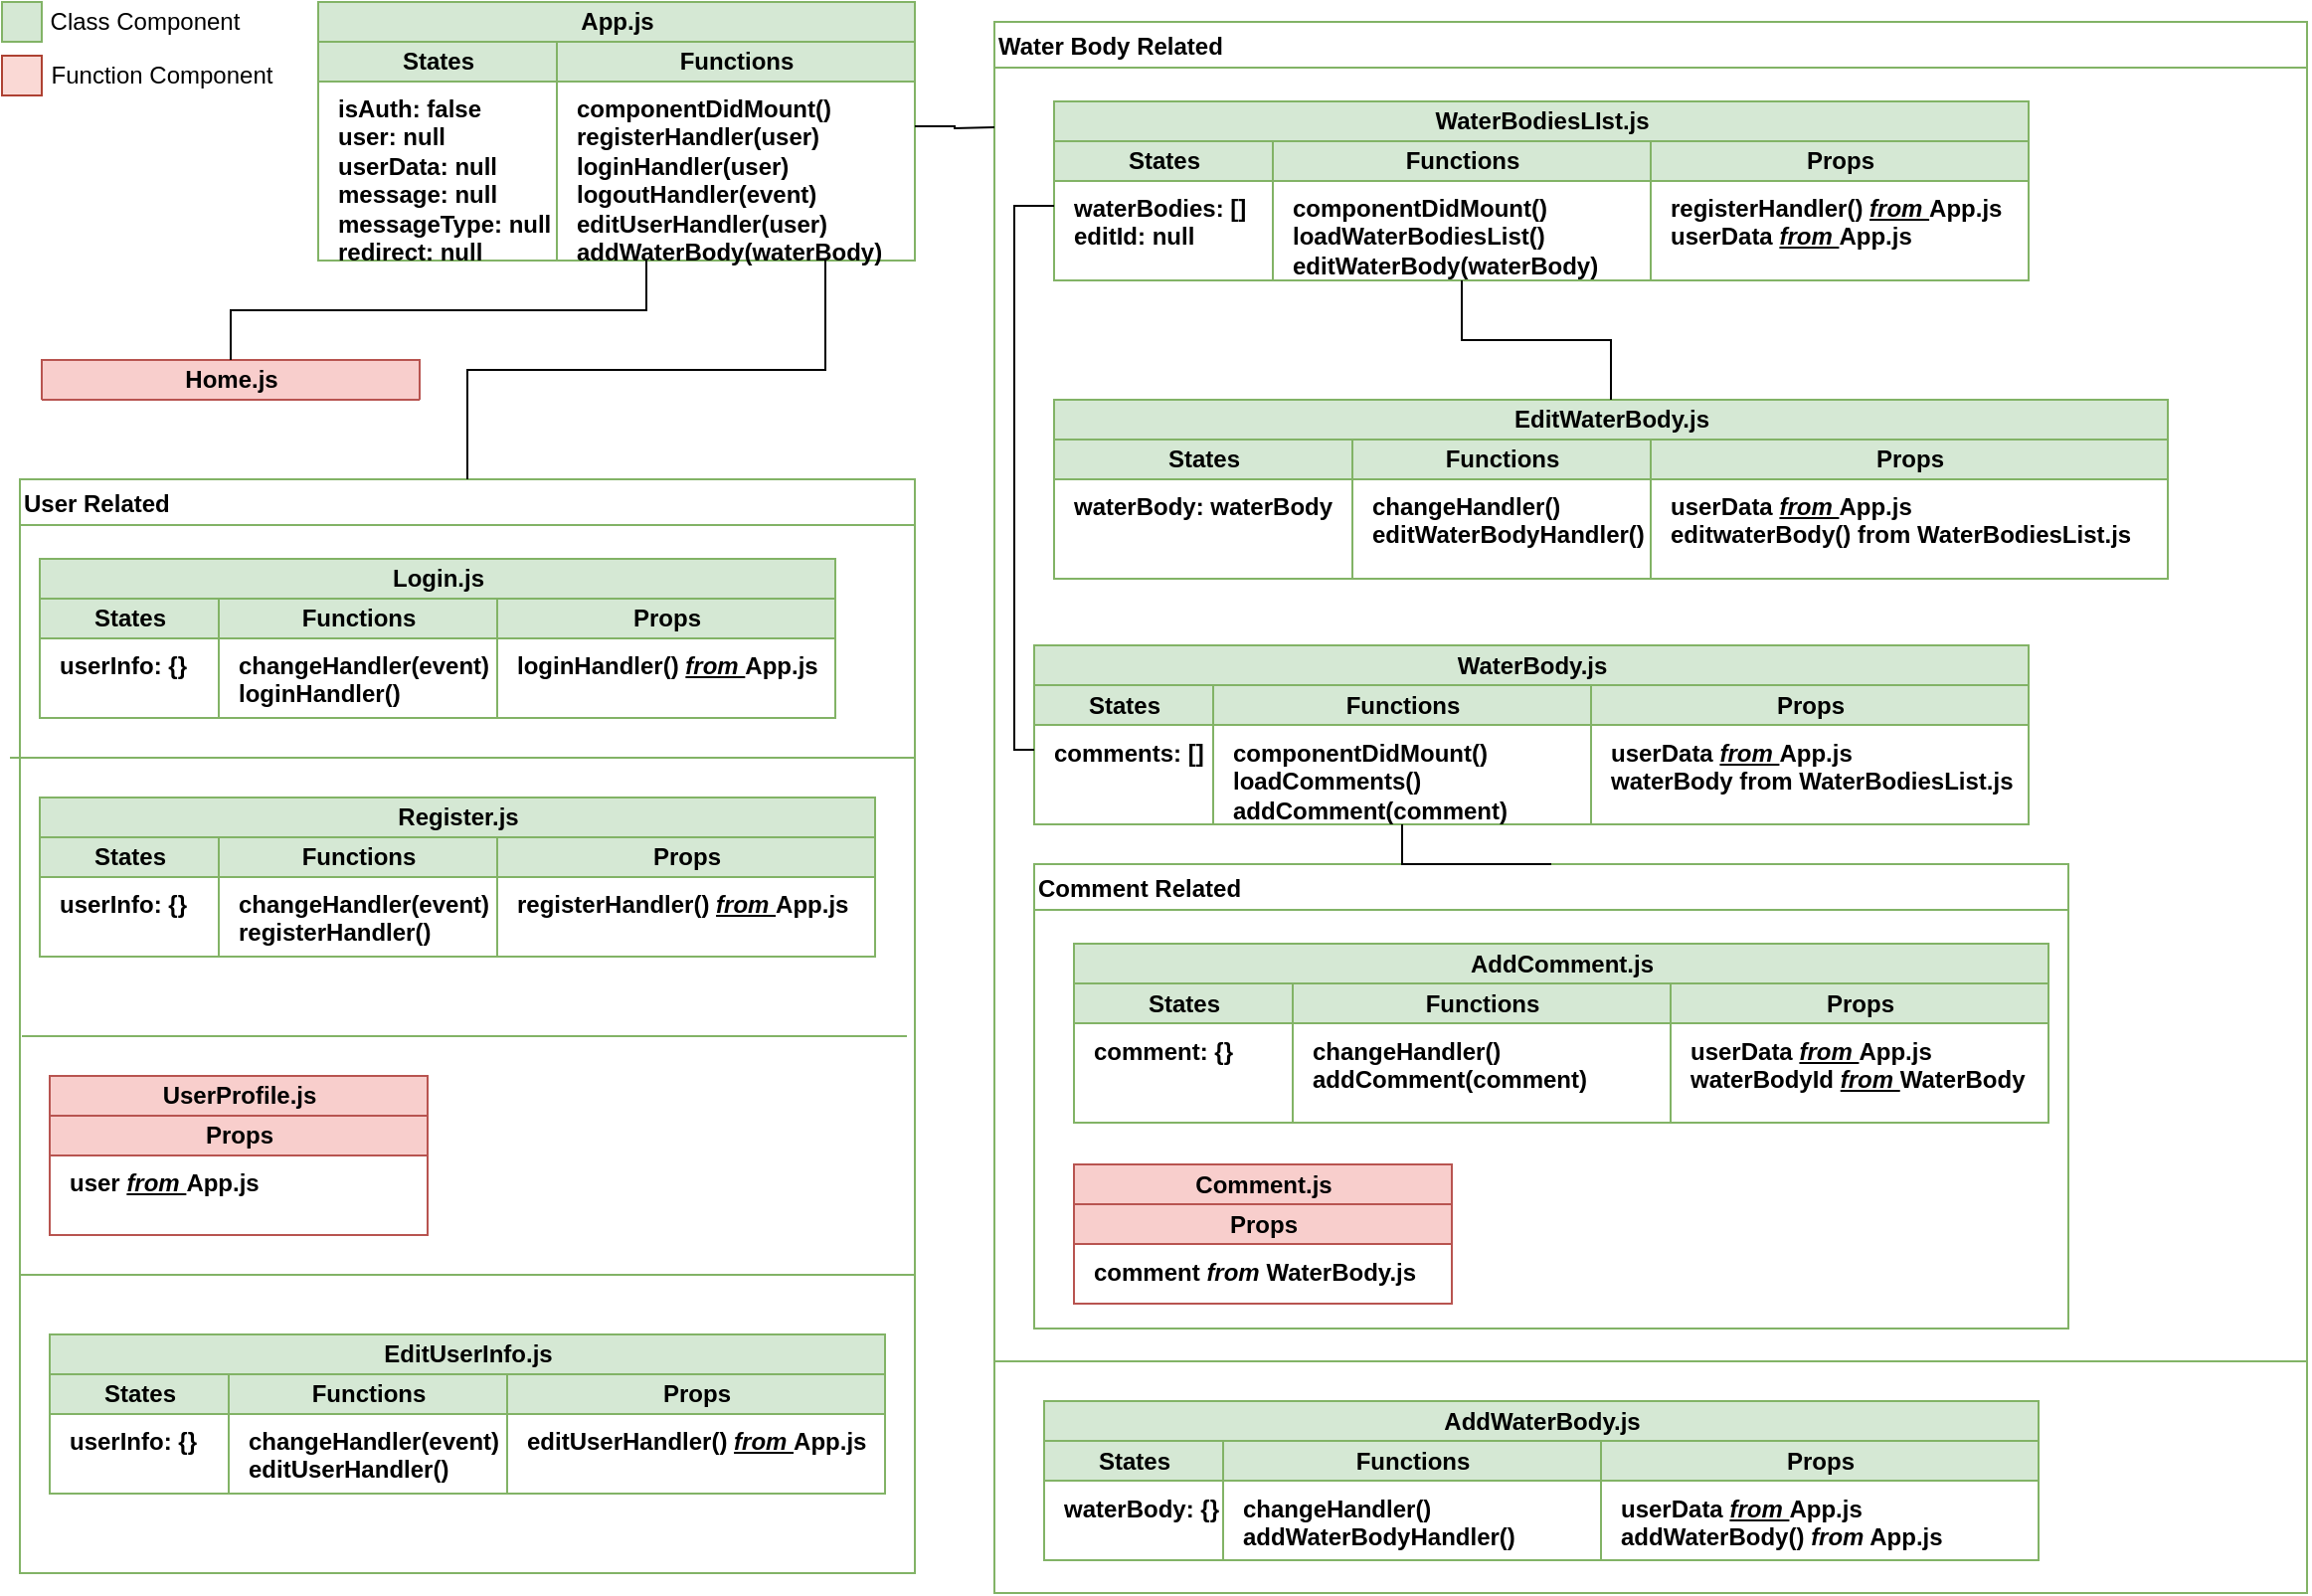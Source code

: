 <mxfile version="14.4.2" type="device"><diagram id="GFk8o4GZnX59jnaNK7Gw" name="Page-1"><mxGraphModel dx="868" dy="450" grid="1" gridSize="10" guides="1" tooltips="1" connect="1" arrows="1" fold="1" page="1" pageScale="1" pageWidth="1169" pageHeight="827" math="0" shadow="0"><root><mxCell id="0"/><mxCell id="1" parent="0"/><mxCell id="mGkl6ozKigkefl4JrnQQ-4" value="" style="rounded=0;whiteSpace=wrap;html=1;fillColor=#d5e8d4;strokeColor=#82b366;" vertex="1" parent="1"><mxGeometry x="1" y="20" width="20" height="20" as="geometry"/></mxCell><mxCell id="mGkl6ozKigkefl4JrnQQ-5" value="Class Component" style="text;html=1;strokeColor=none;fillColor=none;align=center;verticalAlign=middle;whiteSpace=wrap;rounded=0;" vertex="1" parent="1"><mxGeometry x="23" y="20" width="100" height="20" as="geometry"/></mxCell><mxCell id="mGkl6ozKigkefl4JrnQQ-6" value="" style="rounded=0;whiteSpace=wrap;html=1;fillColor=#fad9d5;strokeColor=#ae4132;" vertex="1" parent="1"><mxGeometry x="1" y="47" width="20" height="20" as="geometry"/></mxCell><mxCell id="mGkl6ozKigkefl4JrnQQ-7" value="Function Component" style="text;html=1;strokeColor=none;fillColor=none;align=center;verticalAlign=middle;whiteSpace=wrap;rounded=0;" vertex="1" parent="1"><mxGeometry x="23" y="47" width="117" height="20" as="geometry"/></mxCell><mxCell id="mGkl6ozKigkefl4JrnQQ-12" value="App.js" style="swimlane;html=1;childLayout=stackLayout;resizeParent=1;resizeParentMax=0;startSize=20;fillColor=#d5e8d4;strokeColor=#82b366;" vertex="1" parent="1"><mxGeometry x="160" y="20" width="300" height="130" as="geometry"/></mxCell><mxCell id="mGkl6ozKigkefl4JrnQQ-13" value="States" style="swimlane;html=1;startSize=20;fillColor=#d5e8d4;strokeColor=#82B366;" vertex="1" parent="mGkl6ozKigkefl4JrnQQ-12"><mxGeometry y="20" width="120" height="110" as="geometry"><mxRectangle y="20" width="30" height="210" as="alternateBounds"/></mxGeometry></mxCell><mxCell id="mGkl6ozKigkefl4JrnQQ-17" value="&lt;blockquote style=&quot;margin: 0 0 0 40px ; border: none ; padding: 0px&quot;&gt;&lt;/blockquote&gt;&lt;span&gt;&lt;div&gt;&lt;b&gt;&lt;span&gt;isAuth: false&lt;/span&gt;&lt;br&gt;&lt;span&gt;user: null&lt;br&gt;&lt;/span&gt;userData: null&lt;br&gt;&lt;span&gt;message: null&lt;/span&gt;&lt;br&gt;&lt;span&gt;messageType: null&lt;/span&gt;&lt;br&gt;&lt;span&gt;redirect: null&lt;/span&gt;&lt;/b&gt;&lt;br&gt;&lt;/div&gt;&lt;/span&gt;&lt;blockquote style=&quot;margin: 0 0 0 40px ; border: none ; padding: 0px&quot;&gt;&lt;/blockquote&gt;&lt;blockquote style=&quot;margin: 0 0 0 40px ; border: none ; padding: 0px&quot;&gt;&lt;/blockquote&gt;&lt;blockquote style=&quot;margin: 0 0 0 40px ; border: none ; padding: 0px&quot;&gt;&lt;/blockquote&gt;" style="whiteSpace=wrap;html=1;strokeColor=#82B366;align=left;spacingLeft=8;verticalAlign=top;horizontal=1;" vertex="1" parent="mGkl6ozKigkefl4JrnQQ-13"><mxGeometry y="20" width="120" height="90" as="geometry"/></mxCell><mxCell id="mGkl6ozKigkefl4JrnQQ-14" value="Functions" style="swimlane;html=1;startSize=20;fillColor=#d5e8d4;strokeColor=#82b366;" vertex="1" parent="mGkl6ozKigkefl4JrnQQ-12"><mxGeometry x="120" y="20" width="180" height="110" as="geometry"><mxRectangle x="30" y="20" width="30" height="210" as="alternateBounds"/></mxGeometry></mxCell><mxCell id="mGkl6ozKigkefl4JrnQQ-18" value="componentDidMount()&lt;br&gt;registerHandler(user)&lt;br&gt;loginHandler(user)&lt;br&gt;logoutHandler(event)&lt;br&gt;editUserHandler(user)&lt;br&gt;addWaterBody(waterBody)" style="whiteSpace=wrap;html=1;strokeColor=#82B366;align=left;verticalAlign=top;spacingLeft=8;fontStyle=1" vertex="1" parent="mGkl6ozKigkefl4JrnQQ-14"><mxGeometry y="20" width="180" height="90" as="geometry"/></mxCell><mxCell id="mGkl6ozKigkefl4JrnQQ-98" value="User Related" style="swimlane;strokeColor=#82B366;align=left;" vertex="1" parent="1"><mxGeometry x="10" y="260" width="450" height="550" as="geometry"/></mxCell><mxCell id="mGkl6ozKigkefl4JrnQQ-20" value="Login.js" style="swimlane;html=1;childLayout=stackLayout;resizeParent=1;resizeParentMax=0;startSize=20;fillColor=#d5e8d4;strokeColor=#82b366;" vertex="1" parent="mGkl6ozKigkefl4JrnQQ-98"><mxGeometry x="10" y="40" width="400" height="80" as="geometry"/></mxCell><mxCell id="mGkl6ozKigkefl4JrnQQ-21" value="States" style="swimlane;html=1;startSize=20;fillColor=#d5e8d4;strokeColor=#82B366;" vertex="1" parent="mGkl6ozKigkefl4JrnQQ-20"><mxGeometry y="20" width="90" height="60" as="geometry"><mxRectangle y="20" width="30" height="210" as="alternateBounds"/></mxGeometry></mxCell><mxCell id="mGkl6ozKigkefl4JrnQQ-22" value="&lt;blockquote style=&quot;margin: 0 0 0 40px ; border: none ; padding: 0px&quot;&gt;&lt;/blockquote&gt;&lt;span&gt;&lt;div&gt;&lt;b&gt;&lt;span&gt;userInfo: {}&lt;/span&gt;&lt;br&gt;&lt;/b&gt;&lt;br&gt;&lt;/div&gt;&lt;/span&gt;&lt;blockquote style=&quot;margin: 0 0 0 40px ; border: none ; padding: 0px&quot;&gt;&lt;/blockquote&gt;&lt;blockquote style=&quot;margin: 0 0 0 40px ; border: none ; padding: 0px&quot;&gt;&lt;/blockquote&gt;&lt;blockquote style=&quot;margin: 0 0 0 40px ; border: none ; padding: 0px&quot;&gt;&lt;/blockquote&gt;" style="whiteSpace=wrap;html=1;strokeColor=#82B366;align=left;spacingLeft=8;verticalAlign=top;horizontal=1;" vertex="1" parent="mGkl6ozKigkefl4JrnQQ-21"><mxGeometry y="20" width="90" height="40" as="geometry"/></mxCell><mxCell id="mGkl6ozKigkefl4JrnQQ-23" value="Functions" style="swimlane;html=1;startSize=20;fillColor=#d5e8d4;strokeColor=#82b366;" vertex="1" parent="mGkl6ozKigkefl4JrnQQ-20"><mxGeometry x="90" y="20" width="140" height="60" as="geometry"><mxRectangle x="30" y="20" width="30" height="210" as="alternateBounds"/></mxGeometry></mxCell><mxCell id="mGkl6ozKigkefl4JrnQQ-24" value="changeHandler(event)&lt;br&gt;loginHandler()" style="whiteSpace=wrap;html=1;strokeColor=#82B366;align=left;verticalAlign=top;spacingLeft=8;fontStyle=1" vertex="1" parent="mGkl6ozKigkefl4JrnQQ-23"><mxGeometry y="20" width="140" height="40" as="geometry"/></mxCell><mxCell id="mGkl6ozKigkefl4JrnQQ-25" value="Props" style="swimlane;html=1;startSize=20;fillColor=#d5e8d4;strokeColor=#82b366;" vertex="1" parent="mGkl6ozKigkefl4JrnQQ-20"><mxGeometry x="230" y="20" width="170" height="60" as="geometry"><mxRectangle x="60" y="20" width="30" height="210" as="alternateBounds"/></mxGeometry></mxCell><mxCell id="mGkl6ozKigkefl4JrnQQ-26" value="loginHandler() &lt;i&gt;&lt;u&gt;from &lt;/u&gt;&lt;/i&gt;App.js" style="whiteSpace=wrap;html=1;strokeColor=#82B366;spacingLeft=8;verticalAlign=top;align=left;fontStyle=1" vertex="1" parent="mGkl6ozKigkefl4JrnQQ-25"><mxGeometry y="20" width="170" height="40" as="geometry"/></mxCell><mxCell id="mGkl6ozKigkefl4JrnQQ-31" value="Register.js" style="swimlane;html=1;childLayout=stackLayout;resizeParent=1;resizeParentMax=0;startSize=20;fillColor=#d5e8d4;strokeColor=#82b366;" vertex="1" parent="mGkl6ozKigkefl4JrnQQ-98"><mxGeometry x="10" y="160" width="420" height="80" as="geometry"/></mxCell><mxCell id="mGkl6ozKigkefl4JrnQQ-32" value="States" style="swimlane;html=1;startSize=20;fillColor=#d5e8d4;strokeColor=#82B366;" vertex="1" parent="mGkl6ozKigkefl4JrnQQ-31"><mxGeometry y="20" width="90" height="60" as="geometry"><mxRectangle y="20" width="30" height="210" as="alternateBounds"/></mxGeometry></mxCell><mxCell id="mGkl6ozKigkefl4JrnQQ-33" value="&lt;blockquote style=&quot;margin: 0 0 0 40px ; border: none ; padding: 0px&quot;&gt;&lt;/blockquote&gt;&lt;span&gt;&lt;div&gt;&lt;b&gt;&lt;span&gt;userInfo: {}&lt;/span&gt;&lt;br&gt;&lt;/b&gt;&lt;br&gt;&lt;/div&gt;&lt;/span&gt;&lt;blockquote style=&quot;margin: 0 0 0 40px ; border: none ; padding: 0px&quot;&gt;&lt;/blockquote&gt;&lt;blockquote style=&quot;margin: 0 0 0 40px ; border: none ; padding: 0px&quot;&gt;&lt;/blockquote&gt;&lt;blockquote style=&quot;margin: 0 0 0 40px ; border: none ; padding: 0px&quot;&gt;&lt;/blockquote&gt;" style="whiteSpace=wrap;html=1;strokeColor=#82B366;align=left;spacingLeft=8;verticalAlign=top;horizontal=1;" vertex="1" parent="mGkl6ozKigkefl4JrnQQ-32"><mxGeometry y="20" width="90" height="40" as="geometry"/></mxCell><mxCell id="mGkl6ozKigkefl4JrnQQ-34" value="Functions" style="swimlane;html=1;startSize=20;fillColor=#d5e8d4;strokeColor=#82b366;" vertex="1" parent="mGkl6ozKigkefl4JrnQQ-31"><mxGeometry x="90" y="20" width="140" height="60" as="geometry"><mxRectangle x="30" y="20" width="30" height="210" as="alternateBounds"/></mxGeometry></mxCell><mxCell id="mGkl6ozKigkefl4JrnQQ-35" value="changeHandler(event)&lt;br&gt;registerHandler()" style="whiteSpace=wrap;html=1;strokeColor=#82B366;align=left;verticalAlign=top;spacingLeft=8;fontStyle=1" vertex="1" parent="mGkl6ozKigkefl4JrnQQ-34"><mxGeometry y="20" width="140" height="40" as="geometry"/></mxCell><mxCell id="mGkl6ozKigkefl4JrnQQ-36" value="Props" style="swimlane;html=1;startSize=20;fillColor=#d5e8d4;strokeColor=#82b366;" vertex="1" parent="mGkl6ozKigkefl4JrnQQ-31"><mxGeometry x="230" y="20" width="190" height="60" as="geometry"><mxRectangle x="60" y="20" width="30" height="210" as="alternateBounds"/></mxGeometry></mxCell><mxCell id="mGkl6ozKigkefl4JrnQQ-37" value="registerHandler() &lt;i&gt;&lt;u&gt;from &lt;/u&gt;&lt;/i&gt;App.js" style="whiteSpace=wrap;html=1;strokeColor=#82B366;spacingLeft=8;verticalAlign=top;align=left;fontStyle=1" vertex="1" parent="mGkl6ozKigkefl4JrnQQ-36"><mxGeometry y="20" width="190" height="40" as="geometry"/></mxCell><mxCell id="mGkl6ozKigkefl4JrnQQ-123" value="" style="endArrow=none;html=1;exitX=0;exitY=0.5;exitDx=0;exitDy=0;fillColor=#d5e8d4;strokeColor=#82b366;" edge="1" parent="mGkl6ozKigkefl4JrnQQ-98"><mxGeometry width="50" height="50" relative="1" as="geometry"><mxPoint x="1" y="280" as="sourcePoint"/><mxPoint x="446" y="280" as="targetPoint"/></mxGeometry></mxCell><mxCell id="mGkl6ozKigkefl4JrnQQ-124" value="UserProfile.js" style="swimlane;html=1;childLayout=stackLayout;resizeParent=1;resizeParentMax=0;startSize=20;fillColor=#f8cecc;strokeColor=#b85450;" vertex="1" parent="mGkl6ozKigkefl4JrnQQ-98"><mxGeometry x="15" y="300" width="190" height="80" as="geometry"/></mxCell><mxCell id="mGkl6ozKigkefl4JrnQQ-129" value="Props" style="swimlane;html=1;startSize=20;fillColor=#f8cecc;strokeColor=#b85450;" vertex="1" parent="mGkl6ozKigkefl4JrnQQ-124"><mxGeometry y="20" width="190" height="60" as="geometry"><mxRectangle x="60" y="20" width="30" height="210" as="alternateBounds"/></mxGeometry></mxCell><mxCell id="mGkl6ozKigkefl4JrnQQ-130" value="user&amp;nbsp;&lt;i&gt;&lt;u&gt;from &lt;/u&gt;&lt;/i&gt;App.js" style="whiteSpace=wrap;html=1;spacingLeft=8;verticalAlign=top;align=left;fontStyle=1;strokeColor=#B85450;" vertex="1" parent="mGkl6ozKigkefl4JrnQQ-129"><mxGeometry y="20" width="190" height="40" as="geometry"/></mxCell><mxCell id="mGkl6ozKigkefl4JrnQQ-113" value="" style="endArrow=none;html=1;exitX=0;exitY=0.5;exitDx=0;exitDy=0;fillColor=#d5e8d4;strokeColor=#82b366;" edge="1" parent="mGkl6ozKigkefl4JrnQQ-98"><mxGeometry width="50" height="50" relative="1" as="geometry"><mxPoint x="-5" y="140" as="sourcePoint"/><mxPoint x="450" y="140" as="targetPoint"/></mxGeometry></mxCell><mxCell id="mGkl6ozKigkefl4JrnQQ-140" value="EditUserInfo.js" style="swimlane;html=1;childLayout=stackLayout;resizeParent=1;resizeParentMax=0;startSize=20;fillColor=#d5e8d4;strokeColor=#82b366;" vertex="1" parent="mGkl6ozKigkefl4JrnQQ-98"><mxGeometry x="15" y="430" width="420" height="80" as="geometry"/></mxCell><mxCell id="mGkl6ozKigkefl4JrnQQ-141" value="States" style="swimlane;html=1;startSize=20;fillColor=#d5e8d4;strokeColor=#82B366;" vertex="1" parent="mGkl6ozKigkefl4JrnQQ-140"><mxGeometry y="20" width="90" height="60" as="geometry"><mxRectangle y="20" width="30" height="210" as="alternateBounds"/></mxGeometry></mxCell><mxCell id="mGkl6ozKigkefl4JrnQQ-142" value="&lt;blockquote style=&quot;margin: 0 0 0 40px ; border: none ; padding: 0px&quot;&gt;&lt;/blockquote&gt;&lt;span&gt;&lt;div&gt;&lt;b&gt;&lt;span&gt;userInfo: {}&lt;/span&gt;&lt;br&gt;&lt;/b&gt;&lt;br&gt;&lt;/div&gt;&lt;/span&gt;&lt;blockquote style=&quot;margin: 0 0 0 40px ; border: none ; padding: 0px&quot;&gt;&lt;/blockquote&gt;&lt;blockquote style=&quot;margin: 0 0 0 40px ; border: none ; padding: 0px&quot;&gt;&lt;/blockquote&gt;&lt;blockquote style=&quot;margin: 0 0 0 40px ; border: none ; padding: 0px&quot;&gt;&lt;/blockquote&gt;" style="whiteSpace=wrap;html=1;strokeColor=#82B366;align=left;spacingLeft=8;verticalAlign=top;horizontal=1;" vertex="1" parent="mGkl6ozKigkefl4JrnQQ-141"><mxGeometry y="20" width="90" height="40" as="geometry"/></mxCell><mxCell id="mGkl6ozKigkefl4JrnQQ-143" value="Functions" style="swimlane;html=1;startSize=20;fillColor=#d5e8d4;strokeColor=#82b366;" vertex="1" parent="mGkl6ozKigkefl4JrnQQ-140"><mxGeometry x="90" y="20" width="140" height="60" as="geometry"><mxRectangle x="30" y="20" width="30" height="210" as="alternateBounds"/></mxGeometry></mxCell><mxCell id="mGkl6ozKigkefl4JrnQQ-144" value="changeHandler(event)&lt;br&gt;editUserHandler()" style="whiteSpace=wrap;html=1;strokeColor=#82B366;align=left;verticalAlign=top;spacingLeft=8;fontStyle=1" vertex="1" parent="mGkl6ozKigkefl4JrnQQ-143"><mxGeometry y="20" width="140" height="40" as="geometry"/></mxCell><mxCell id="mGkl6ozKigkefl4JrnQQ-145" value="Props" style="swimlane;html=1;startSize=20;fillColor=#d5e8d4;strokeColor=#82b366;" vertex="1" parent="mGkl6ozKigkefl4JrnQQ-140"><mxGeometry x="230" y="20" width="190" height="60" as="geometry"><mxRectangle x="60" y="20" width="30" height="210" as="alternateBounds"/></mxGeometry></mxCell><mxCell id="mGkl6ozKigkefl4JrnQQ-146" value="editUserHandler() &lt;i&gt;&lt;u&gt;from &lt;/u&gt;&lt;/i&gt;App.js" style="whiteSpace=wrap;html=1;strokeColor=#82B366;spacingLeft=8;verticalAlign=top;align=left;fontStyle=1" vertex="1" parent="mGkl6ozKigkefl4JrnQQ-145"><mxGeometry y="20" width="190" height="40" as="geometry"/></mxCell><mxCell id="mGkl6ozKigkefl4JrnQQ-147" value="" style="endArrow=none;html=1;exitX=0;exitY=0.5;exitDx=0;exitDy=0;fillColor=#d5e8d4;strokeColor=#82b366;" edge="1" parent="mGkl6ozKigkefl4JrnQQ-98"><mxGeometry width="50" height="50" relative="1" as="geometry"><mxPoint y="400" as="sourcePoint"/><mxPoint x="450" y="400" as="targetPoint"/></mxGeometry></mxCell><mxCell id="mGkl6ozKigkefl4JrnQQ-100" value="Water Body Related" style="swimlane;strokeColor=#82B366;align=left;" vertex="1" parent="1"><mxGeometry x="500" y="30" width="660" height="790" as="geometry"/></mxCell><mxCell id="mGkl6ozKigkefl4JrnQQ-47" value="WaterBodiesLIst.js" style="swimlane;html=1;childLayout=stackLayout;resizeParent=1;resizeParentMax=0;startSize=20;fillColor=#d5e8d4;strokeColor=#82b366;" vertex="1" parent="mGkl6ozKigkefl4JrnQQ-100"><mxGeometry x="30" y="40" width="490" height="90" as="geometry"/></mxCell><mxCell id="mGkl6ozKigkefl4JrnQQ-48" value="States" style="swimlane;html=1;startSize=20;fillColor=#d5e8d4;strokeColor=#82B366;" vertex="1" parent="mGkl6ozKigkefl4JrnQQ-47"><mxGeometry y="20" width="110" height="70" as="geometry"><mxRectangle y="20" width="30" height="210" as="alternateBounds"/></mxGeometry></mxCell><mxCell id="mGkl6ozKigkefl4JrnQQ-49" value="&lt;blockquote style=&quot;margin: 0 0 0 40px ; border: none ; padding: 0px&quot;&gt;&lt;/blockquote&gt;&lt;span&gt;&lt;div&gt;&lt;b&gt;&lt;span&gt;waterBodies: []&lt;/span&gt;&lt;br&gt;editId: null&lt;/b&gt;&lt;/div&gt;&lt;/span&gt;&lt;blockquote style=&quot;margin: 0 0 0 40px ; border: none ; padding: 0px&quot;&gt;&lt;/blockquote&gt;&lt;blockquote style=&quot;margin: 0 0 0 40px ; border: none ; padding: 0px&quot;&gt;&lt;/blockquote&gt;&lt;blockquote style=&quot;margin: 0 0 0 40px ; border: none ; padding: 0px&quot;&gt;&lt;/blockquote&gt;" style="whiteSpace=wrap;html=1;strokeColor=#82B366;align=left;spacingLeft=8;verticalAlign=top;horizontal=1;" vertex="1" parent="mGkl6ozKigkefl4JrnQQ-48"><mxGeometry y="20" width="110" height="50" as="geometry"/></mxCell><mxCell id="mGkl6ozKigkefl4JrnQQ-50" value="Functions" style="swimlane;html=1;startSize=20;fillColor=#d5e8d4;strokeColor=#82b366;" vertex="1" parent="mGkl6ozKigkefl4JrnQQ-47"><mxGeometry x="110" y="20" width="190" height="70" as="geometry"><mxRectangle x="30" y="20" width="30" height="210" as="alternateBounds"/></mxGeometry></mxCell><mxCell id="mGkl6ozKigkefl4JrnQQ-51" value="componentDidMount()&lt;br&gt;loadWaterBodiesList()&lt;br&gt;editWaterBody(waterBody)" style="whiteSpace=wrap;html=1;strokeColor=#82B366;align=left;verticalAlign=top;spacingLeft=8;fontStyle=1" vertex="1" parent="mGkl6ozKigkefl4JrnQQ-50"><mxGeometry y="20" width="190" height="50" as="geometry"/></mxCell><mxCell id="mGkl6ozKigkefl4JrnQQ-52" value="Props" style="swimlane;html=1;startSize=20;fillColor=#d5e8d4;strokeColor=#82b366;" vertex="1" parent="mGkl6ozKigkefl4JrnQQ-47"><mxGeometry x="300" y="20" width="190" height="70" as="geometry"><mxRectangle x="60" y="20" width="30" height="210" as="alternateBounds"/></mxGeometry></mxCell><mxCell id="mGkl6ozKigkefl4JrnQQ-53" value="registerHandler() &lt;i&gt;&lt;u&gt;from &lt;/u&gt;&lt;/i&gt;App.js&lt;br&gt;userData &lt;i&gt;&lt;u&gt;from &lt;/u&gt;&lt;/i&gt;App.js&lt;br&gt;" style="whiteSpace=wrap;html=1;strokeColor=#82B366;spacingLeft=8;verticalAlign=top;align=left;fontStyle=1" vertex="1" parent="mGkl6ozKigkefl4JrnQQ-52"><mxGeometry y="20" width="190" height="50" as="geometry"/></mxCell><mxCell id="mGkl6ozKigkefl4JrnQQ-68" value="WaterBody.js" style="swimlane;html=1;childLayout=stackLayout;resizeParent=1;resizeParentMax=0;startSize=20;fillColor=#d5e8d4;strokeColor=#82b366;" vertex="1" parent="mGkl6ozKigkefl4JrnQQ-100"><mxGeometry x="20" y="313.5" width="500" height="90" as="geometry"/></mxCell><mxCell id="mGkl6ozKigkefl4JrnQQ-69" value="States" style="swimlane;html=1;startSize=20;fillColor=#d5e8d4;strokeColor=#82B366;" vertex="1" parent="mGkl6ozKigkefl4JrnQQ-68"><mxGeometry y="20" width="90" height="70" as="geometry"><mxRectangle y="20" width="30" height="210" as="alternateBounds"/></mxGeometry></mxCell><mxCell id="mGkl6ozKigkefl4JrnQQ-70" value="&lt;blockquote style=&quot;margin: 0 0 0 40px ; border: none ; padding: 0px&quot;&gt;&lt;/blockquote&gt;&lt;span&gt;&lt;b&gt;&lt;span&gt;comments: []&lt;/span&gt;&lt;br&gt;&lt;/b&gt;&lt;/span&gt;&lt;blockquote style=&quot;margin: 0 0 0 40px ; border: none ; padding: 0px&quot;&gt;&lt;/blockquote&gt;&lt;blockquote style=&quot;margin: 0 0 0 40px ; border: none ; padding: 0px&quot;&gt;&lt;/blockquote&gt;&lt;blockquote style=&quot;margin: 0 0 0 40px ; border: none ; padding: 0px&quot;&gt;&lt;/blockquote&gt;" style="whiteSpace=wrap;html=1;strokeColor=#82B366;align=left;spacingLeft=8;verticalAlign=top;horizontal=1;" vertex="1" parent="mGkl6ozKigkefl4JrnQQ-69"><mxGeometry y="20" width="90" height="50" as="geometry"/></mxCell><mxCell id="mGkl6ozKigkefl4JrnQQ-71" value="Functions" style="swimlane;html=1;startSize=20;fillColor=#d5e8d4;strokeColor=#82b366;" vertex="1" parent="mGkl6ozKigkefl4JrnQQ-68"><mxGeometry x="90" y="20" width="190" height="70" as="geometry"><mxRectangle x="30" y="20" width="30" height="210" as="alternateBounds"/></mxGeometry></mxCell><mxCell id="mGkl6ozKigkefl4JrnQQ-72" value="componentDidMount()&lt;br&gt;loadComments()&lt;br&gt;addComment(comment)" style="whiteSpace=wrap;html=1;strokeColor=#82B366;align=left;verticalAlign=top;spacingLeft=8;fontStyle=1" vertex="1" parent="mGkl6ozKigkefl4JrnQQ-71"><mxGeometry y="20" width="190" height="50" as="geometry"/></mxCell><mxCell id="mGkl6ozKigkefl4JrnQQ-73" value="Props" style="swimlane;html=1;startSize=20;fillColor=#d5e8d4;strokeColor=#82b366;" vertex="1" parent="mGkl6ozKigkefl4JrnQQ-68"><mxGeometry x="280" y="20" width="220" height="70" as="geometry"><mxRectangle x="60" y="20" width="30" height="210" as="alternateBounds"/></mxGeometry></mxCell><mxCell id="mGkl6ozKigkefl4JrnQQ-74" value="userData &lt;i&gt;&lt;u&gt;from &lt;/u&gt;&lt;/i&gt;App.js&lt;br&gt;waterBody from WaterBodiesList.js" style="whiteSpace=wrap;html=1;strokeColor=#82B366;spacingLeft=8;verticalAlign=top;align=left;fontStyle=1" vertex="1" parent="mGkl6ozKigkefl4JrnQQ-73"><mxGeometry y="20" width="220" height="50" as="geometry"/></mxCell><mxCell id="mGkl6ozKigkefl4JrnQQ-108" value="Comment Related" style="swimlane;strokeColor=#82B366;align=left;" vertex="1" parent="mGkl6ozKigkefl4JrnQQ-100"><mxGeometry x="20" y="423.5" width="520" height="233.5" as="geometry"/></mxCell><mxCell id="mGkl6ozKigkefl4JrnQQ-77" value="AddComment.js" style="swimlane;html=1;childLayout=stackLayout;resizeParent=1;resizeParentMax=0;startSize=20;fillColor=#d5e8d4;strokeColor=#82b366;" vertex="1" parent="mGkl6ozKigkefl4JrnQQ-108"><mxGeometry x="20" y="40" width="490" height="90" as="geometry"/></mxCell><mxCell id="mGkl6ozKigkefl4JrnQQ-78" value="States" style="swimlane;html=1;startSize=20;fillColor=#d5e8d4;strokeColor=#82B366;" vertex="1" parent="mGkl6ozKigkefl4JrnQQ-77"><mxGeometry y="20" width="110" height="70" as="geometry"><mxRectangle y="20" width="30" height="210" as="alternateBounds"/></mxGeometry></mxCell><mxCell id="mGkl6ozKigkefl4JrnQQ-79" value="&lt;blockquote style=&quot;margin: 0 0 0 40px ; border: none ; padding: 0px&quot;&gt;&lt;/blockquote&gt;&lt;span&gt;&lt;b&gt;&lt;span&gt;comment: {}&lt;/span&gt;&lt;br&gt;&lt;/b&gt;&lt;/span&gt;&lt;blockquote style=&quot;margin: 0 0 0 40px ; border: none ; padding: 0px&quot;&gt;&lt;/blockquote&gt;&lt;blockquote style=&quot;margin: 0 0 0 40px ; border: none ; padding: 0px&quot;&gt;&lt;/blockquote&gt;&lt;blockquote style=&quot;margin: 0 0 0 40px ; border: none ; padding: 0px&quot;&gt;&lt;/blockquote&gt;" style="whiteSpace=wrap;html=1;strokeColor=#82B366;align=left;spacingLeft=8;verticalAlign=top;horizontal=1;" vertex="1" parent="mGkl6ozKigkefl4JrnQQ-78"><mxGeometry y="20" width="110" height="50" as="geometry"/></mxCell><mxCell id="mGkl6ozKigkefl4JrnQQ-80" value="Functions" style="swimlane;html=1;startSize=20;fillColor=#d5e8d4;strokeColor=#82b366;" vertex="1" parent="mGkl6ozKigkefl4JrnQQ-77"><mxGeometry x="110" y="20" width="190" height="70" as="geometry"><mxRectangle x="30" y="20" width="30" height="210" as="alternateBounds"/></mxGeometry></mxCell><mxCell id="mGkl6ozKigkefl4JrnQQ-81" value="changeHandler()&lt;br&gt;addComment(comment)" style="whiteSpace=wrap;html=1;strokeColor=#82B366;align=left;verticalAlign=top;spacingLeft=8;fontStyle=1" vertex="1" parent="mGkl6ozKigkefl4JrnQQ-80"><mxGeometry y="20" width="190" height="50" as="geometry"/></mxCell><mxCell id="mGkl6ozKigkefl4JrnQQ-82" value="Props" style="swimlane;html=1;startSize=20;fillColor=#d5e8d4;strokeColor=#82b366;" vertex="1" parent="mGkl6ozKigkefl4JrnQQ-77"><mxGeometry x="300" y="20" width="190" height="70" as="geometry"><mxRectangle x="60" y="20" width="30" height="210" as="alternateBounds"/></mxGeometry></mxCell><mxCell id="mGkl6ozKigkefl4JrnQQ-83" value="userData &lt;i&gt;&lt;u&gt;from &lt;/u&gt;&lt;/i&gt;App.js&lt;br&gt;waterBodyId &lt;i&gt;&lt;u&gt;from &lt;/u&gt;&lt;/i&gt;WaterBody&lt;br&gt;" style="whiteSpace=wrap;html=1;strokeColor=#82B366;spacingLeft=8;verticalAlign=top;align=left;fontStyle=1" vertex="1" parent="mGkl6ozKigkefl4JrnQQ-82"><mxGeometry y="20" width="190" height="50" as="geometry"/></mxCell><mxCell id="mGkl6ozKigkefl4JrnQQ-148" value="Comment.js" style="swimlane;html=1;childLayout=stackLayout;resizeParent=1;resizeParentMax=0;startSize=20;fillColor=#f8cecc;strokeColor=#b85450;" vertex="1" parent="mGkl6ozKigkefl4JrnQQ-108"><mxGeometry x="20" y="151" width="190" height="70" as="geometry"/></mxCell><mxCell id="mGkl6ozKigkefl4JrnQQ-153" value="Props" style="swimlane;html=1;startSize=20;fillColor=#f8cecc;strokeColor=#b85450;" vertex="1" parent="mGkl6ozKigkefl4JrnQQ-148"><mxGeometry y="20" width="190" height="50" as="geometry"><mxRectangle x="60" y="20" width="30" height="210" as="alternateBounds"/></mxGeometry></mxCell><mxCell id="mGkl6ozKigkefl4JrnQQ-154" value="comment&amp;nbsp;&lt;i&gt;from&lt;/i&gt; WaterBody.js&lt;br&gt;" style="whiteSpace=wrap;html=1;spacingLeft=8;verticalAlign=top;align=left;fontStyle=1;strokeColor=#B85450;" vertex="1" parent="mGkl6ozKigkefl4JrnQQ-153"><mxGeometry y="20" width="190" height="30" as="geometry"/></mxCell><mxCell id="mGkl6ozKigkefl4JrnQQ-114" value="" style="endArrow=none;html=1;fillColor=#d5e8d4;strokeColor=#82b366;" edge="1" parent="mGkl6ozKigkefl4JrnQQ-100"><mxGeometry width="50" height="50" relative="1" as="geometry"><mxPoint y="673.5" as="sourcePoint"/><mxPoint x="660" y="673.5" as="targetPoint"/></mxGeometry></mxCell><mxCell id="mGkl6ozKigkefl4JrnQQ-90" value="AddWaterBody.js" style="swimlane;html=1;childLayout=stackLayout;resizeParent=1;resizeParentMax=0;startSize=20;fillColor=#d5e8d4;strokeColor=#82b366;" vertex="1" parent="mGkl6ozKigkefl4JrnQQ-100"><mxGeometry x="25" y="693.5" width="500" height="80" as="geometry"/></mxCell><mxCell id="mGkl6ozKigkefl4JrnQQ-91" value="States" style="swimlane;html=1;startSize=20;fillColor=#d5e8d4;strokeColor=#82B366;" vertex="1" parent="mGkl6ozKigkefl4JrnQQ-90"><mxGeometry y="20" width="90" height="60" as="geometry"><mxRectangle y="20" width="30" height="210" as="alternateBounds"/></mxGeometry></mxCell><mxCell id="mGkl6ozKigkefl4JrnQQ-92" value="&lt;blockquote style=&quot;margin: 0 0 0 40px ; border: none ; padding: 0px&quot;&gt;&lt;/blockquote&gt;&lt;span&gt;&lt;b&gt;&lt;span&gt;waterBody: {}&lt;/span&gt;&lt;br&gt;&lt;/b&gt;&lt;/span&gt;&lt;blockquote style=&quot;margin: 0 0 0 40px ; border: none ; padding: 0px&quot;&gt;&lt;/blockquote&gt;&lt;blockquote style=&quot;margin: 0 0 0 40px ; border: none ; padding: 0px&quot;&gt;&lt;/blockquote&gt;&lt;blockquote style=&quot;margin: 0 0 0 40px ; border: none ; padding: 0px&quot;&gt;&lt;/blockquote&gt;" style="whiteSpace=wrap;html=1;strokeColor=#82B366;align=left;spacingLeft=8;verticalAlign=top;horizontal=1;" vertex="1" parent="mGkl6ozKigkefl4JrnQQ-91"><mxGeometry y="20" width="90" height="40" as="geometry"/></mxCell><mxCell id="mGkl6ozKigkefl4JrnQQ-93" value="Functions" style="swimlane;html=1;startSize=20;fillColor=#d5e8d4;strokeColor=#82b366;" vertex="1" parent="mGkl6ozKigkefl4JrnQQ-90"><mxGeometry x="90" y="20" width="190" height="60" as="geometry"><mxRectangle x="30" y="20" width="30" height="210" as="alternateBounds"/></mxGeometry></mxCell><mxCell id="mGkl6ozKigkefl4JrnQQ-94" value="changeHandler()&lt;br&gt;addWaterBodyHandler()" style="whiteSpace=wrap;html=1;strokeColor=#82B366;align=left;verticalAlign=top;spacingLeft=8;fontStyle=1" vertex="1" parent="mGkl6ozKigkefl4JrnQQ-93"><mxGeometry y="20" width="190" height="40" as="geometry"/></mxCell><mxCell id="mGkl6ozKigkefl4JrnQQ-95" value="Props" style="swimlane;html=1;startSize=20;fillColor=#d5e8d4;strokeColor=#82b366;" vertex="1" parent="mGkl6ozKigkefl4JrnQQ-90"><mxGeometry x="280" y="20" width="220" height="60" as="geometry"><mxRectangle x="60" y="20" width="30" height="210" as="alternateBounds"/></mxGeometry></mxCell><mxCell id="mGkl6ozKigkefl4JrnQQ-96" value="userData &lt;i&gt;&lt;u&gt;from &lt;/u&gt;&lt;/i&gt;App.js&lt;br&gt;addWaterBody()&amp;nbsp;&lt;i&gt;from&lt;/i&gt; App.js" style="whiteSpace=wrap;html=1;strokeColor=#82B366;spacingLeft=8;verticalAlign=top;align=left;fontStyle=1" vertex="1" parent="mGkl6ozKigkefl4JrnQQ-95"><mxGeometry y="20" width="220" height="40" as="geometry"/></mxCell><mxCell id="mGkl6ozKigkefl4JrnQQ-155" style="edgeStyle=orthogonalEdgeStyle;rounded=0;orthogonalLoop=1;jettySize=auto;html=1;entryX=0.5;entryY=0;entryDx=0;entryDy=0;endArrow=none;endFill=0;" edge="1" parent="mGkl6ozKigkefl4JrnQQ-100" source="mGkl6ozKigkefl4JrnQQ-71" target="mGkl6ozKigkefl4JrnQQ-108"><mxGeometry relative="1" as="geometry"/></mxCell><mxCell id="mGkl6ozKigkefl4JrnQQ-156" style="edgeStyle=orthogonalEdgeStyle;rounded=0;orthogonalLoop=1;jettySize=auto;html=1;exitX=0;exitY=0.25;exitDx=0;exitDy=0;entryX=0;entryY=0.25;entryDx=0;entryDy=0;endArrow=none;endFill=0;" edge="1" parent="mGkl6ozKigkefl4JrnQQ-100" source="mGkl6ozKigkefl4JrnQQ-49" target="mGkl6ozKigkefl4JrnQQ-70"><mxGeometry relative="1" as="geometry"><Array as="points"><mxPoint x="10" y="93"/><mxPoint x="10" y="366"/></Array></mxGeometry></mxCell><mxCell id="mGkl6ozKigkefl4JrnQQ-116" value="EditWaterBody.js" style="swimlane;html=1;childLayout=stackLayout;resizeParent=1;resizeParentMax=0;startSize=20;fillColor=#d5e8d4;strokeColor=#82b366;" vertex="1" parent="mGkl6ozKigkefl4JrnQQ-100"><mxGeometry x="30" y="190" width="560" height="90" as="geometry"/></mxCell><mxCell id="mGkl6ozKigkefl4JrnQQ-117" value="States" style="swimlane;html=1;startSize=20;fillColor=#d5e8d4;strokeColor=#82B366;" vertex="1" parent="mGkl6ozKigkefl4JrnQQ-116"><mxGeometry y="20" width="150" height="70" as="geometry"><mxRectangle y="20" width="30" height="210" as="alternateBounds"/></mxGeometry></mxCell><mxCell id="mGkl6ozKigkefl4JrnQQ-118" value="&lt;blockquote style=&quot;margin: 0 0 0 40px ; border: none ; padding: 0px&quot;&gt;&lt;/blockquote&gt;&lt;span&gt;&lt;b&gt;&lt;span&gt;waterBody: waterBody&amp;nbsp;&lt;/span&gt;&lt;br&gt;&lt;/b&gt;&lt;/span&gt;&lt;blockquote style=&quot;margin: 0 0 0 40px ; border: none ; padding: 0px&quot;&gt;&lt;/blockquote&gt;&lt;blockquote style=&quot;margin: 0 0 0 40px ; border: none ; padding: 0px&quot;&gt;&lt;/blockquote&gt;&lt;blockquote style=&quot;margin: 0 0 0 40px ; border: none ; padding: 0px&quot;&gt;&lt;/blockquote&gt;" style="whiteSpace=wrap;html=1;strokeColor=#82B366;align=left;spacingLeft=8;verticalAlign=top;horizontal=1;" vertex="1" parent="mGkl6ozKigkefl4JrnQQ-117"><mxGeometry y="20" width="150" height="50" as="geometry"/></mxCell><mxCell id="mGkl6ozKigkefl4JrnQQ-119" value="Functions" style="swimlane;html=1;startSize=20;fillColor=#d5e8d4;strokeColor=#82b366;" vertex="1" parent="mGkl6ozKigkefl4JrnQQ-116"><mxGeometry x="150" y="20" width="150" height="70" as="geometry"><mxRectangle x="30" y="20" width="30" height="210" as="alternateBounds"/></mxGeometry></mxCell><mxCell id="mGkl6ozKigkefl4JrnQQ-120" value="changeHandler()&lt;br&gt;editWaterBodyHandler()" style="whiteSpace=wrap;html=1;strokeColor=#82B366;align=left;verticalAlign=top;spacingLeft=8;fontStyle=1" vertex="1" parent="mGkl6ozKigkefl4JrnQQ-119"><mxGeometry y="20" width="150" height="50" as="geometry"/></mxCell><mxCell id="mGkl6ozKigkefl4JrnQQ-121" value="Props" style="swimlane;html=1;startSize=20;fillColor=#d5e8d4;strokeColor=#82b366;" vertex="1" parent="mGkl6ozKigkefl4JrnQQ-116"><mxGeometry x="300" y="20" width="260" height="70" as="geometry"><mxRectangle x="60" y="20" width="30" height="210" as="alternateBounds"/></mxGeometry></mxCell><mxCell id="mGkl6ozKigkefl4JrnQQ-122" value="userData &lt;i&gt;&lt;u&gt;from &lt;/u&gt;&lt;/i&gt;App.js&lt;br&gt;editwaterBody() from WaterBodiesList.js" style="whiteSpace=wrap;html=1;strokeColor=#82B366;spacingLeft=8;verticalAlign=top;align=left;fontStyle=1" vertex="1" parent="mGkl6ozKigkefl4JrnQQ-121"><mxGeometry y="20" width="260" height="50" as="geometry"/></mxCell><mxCell id="mGkl6ozKigkefl4JrnQQ-157" style="edgeStyle=orthogonalEdgeStyle;rounded=0;orthogonalLoop=1;jettySize=auto;html=1;entryX=0.5;entryY=0;entryDx=0;entryDy=0;endArrow=none;endFill=0;" edge="1" parent="mGkl6ozKigkefl4JrnQQ-100" source="mGkl6ozKigkefl4JrnQQ-51" target="mGkl6ozKigkefl4JrnQQ-116"><mxGeometry relative="1" as="geometry"/></mxCell><mxCell id="mGkl6ozKigkefl4JrnQQ-133" value="Home.js" style="swimlane;html=1;childLayout=stackLayout;resizeParent=1;resizeParentMax=0;startSize=20;fillColor=#f8cecc;strokeColor=#b85450;" vertex="1" parent="1"><mxGeometry x="21" y="200" width="190" height="20" as="geometry"/></mxCell><mxCell id="mGkl6ozKigkefl4JrnQQ-134" style="edgeStyle=orthogonalEdgeStyle;rounded=0;orthogonalLoop=1;jettySize=auto;html=1;exitX=1;exitY=0.25;exitDx=0;exitDy=0;endArrow=none;endFill=0;" edge="1" parent="1" source="mGkl6ozKigkefl4JrnQQ-18"><mxGeometry relative="1" as="geometry"><mxPoint x="500" y="83" as="targetPoint"/></mxGeometry></mxCell><mxCell id="mGkl6ozKigkefl4JrnQQ-135" style="edgeStyle=orthogonalEdgeStyle;rounded=0;orthogonalLoop=1;jettySize=auto;html=1;exitX=0.25;exitY=1;exitDx=0;exitDy=0;entryX=0.5;entryY=0;entryDx=0;entryDy=0;endArrow=none;endFill=0;" edge="1" parent="1" source="mGkl6ozKigkefl4JrnQQ-14" target="mGkl6ozKigkefl4JrnQQ-133"><mxGeometry relative="1" as="geometry"/></mxCell><mxCell id="mGkl6ozKigkefl4JrnQQ-136" style="edgeStyle=orthogonalEdgeStyle;rounded=0;orthogonalLoop=1;jettySize=auto;html=1;exitX=0.75;exitY=1;exitDx=0;exitDy=0;endArrow=none;endFill=0;" edge="1" parent="1" source="mGkl6ozKigkefl4JrnQQ-14" target="mGkl6ozKigkefl4JrnQQ-98"><mxGeometry relative="1" as="geometry"/></mxCell></root></mxGraphModel></diagram></mxfile>